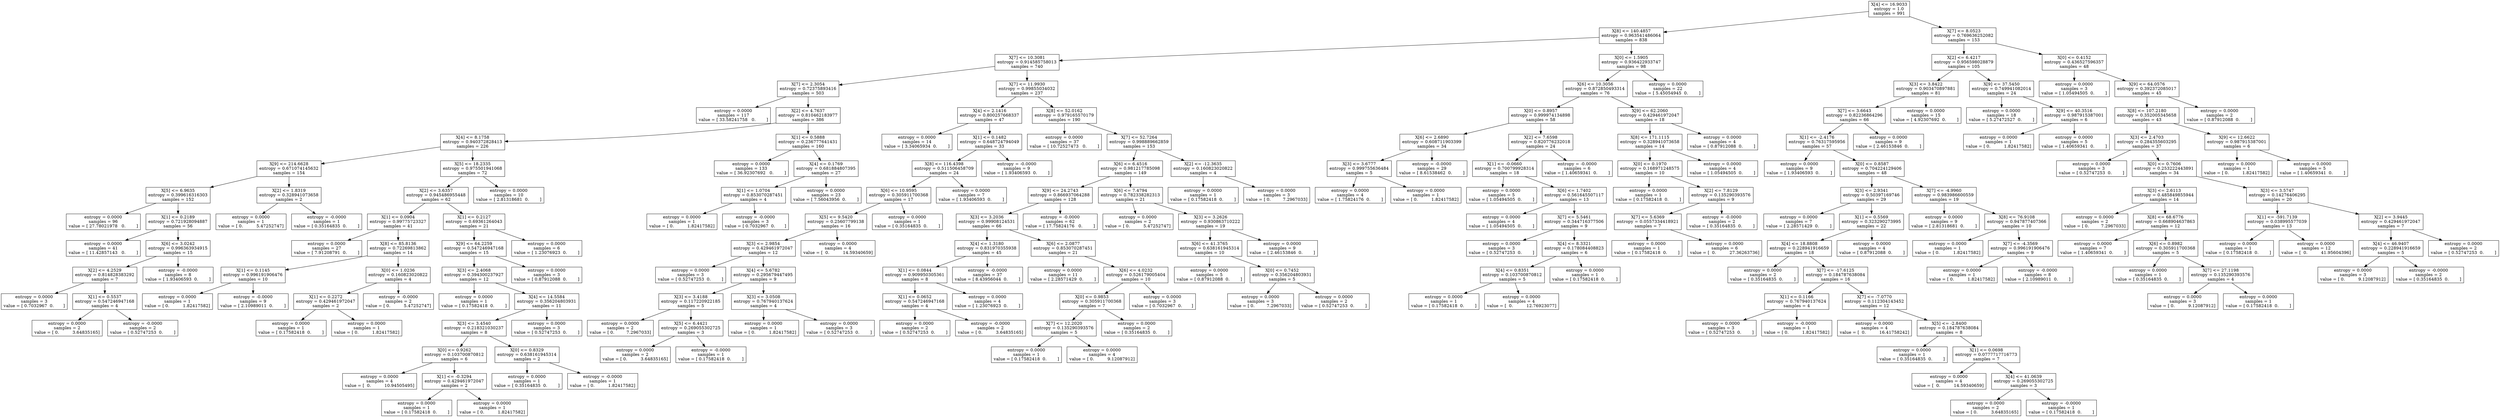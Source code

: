 digraph Tree {
0 [label="X[4] <= 16.9033\nentropy = 1.0\nsamples = 991", shape="box"] ;
1 [label="X[8] <= 140.4857\nentropy = 0.963541486064\nsamples = 838", shape="box"] ;
0 -> 1 ;
2 [label="X[7] <= 10.3081\nentropy = 0.914585758013\nsamples = 740", shape="box"] ;
1 -> 2 ;
3 [label="X[7] <= 2.3054\nentropy = 0.72375893416\nsamples = 503", shape="box"] ;
2 -> 3 ;
4 [label="entropy = 0.0000\nsamples = 117\nvalue = [ 33.58241758   0.        ]", shape="box"] ;
3 -> 4 ;
5 [label="X[2] <= 4.7637\nentropy = 0.810462183977\nsamples = 386", shape="box"] ;
3 -> 5 ;
6 [label="X[4] <= 8.1758\nentropy = 0.940372828413\nsamples = 226", shape="box"] ;
5 -> 6 ;
7 [label="X[9] <= 214.6628\nentropy = 0.671074145632\nsamples = 154", shape="box"] ;
6 -> 7 ;
8 [label="X[5] <= 6.9635\nentropy = 0.399616316303\nsamples = 152", shape="box"] ;
7 -> 8 ;
9 [label="entropy = 0.0000\nsamples = 96\nvalue = [ 27.78021978   0.        ]", shape="box"] ;
8 -> 9 ;
10 [label="X[1] <= 0.2189\nentropy = 0.721928094887\nsamples = 56", shape="box"] ;
8 -> 10 ;
11 [label="entropy = 0.0000\nsamples = 41\nvalue = [ 11.42857143   0.        ]", shape="box"] ;
10 -> 11 ;
12 [label="X[6] <= 3.0242\nentropy = 0.996363934915\nsamples = 15", shape="box"] ;
10 -> 12 ;
13 [label="X[2] <= 4.2529\nentropy = 0.814828383292\nsamples = 7", shape="box"] ;
12 -> 13 ;
14 [label="entropy = 0.0000\nsamples = 3\nvalue = [ 0.7032967  0.       ]", shape="box"] ;
13 -> 14 ;
15 [label="X[1] <= 0.5537\nentropy = 0.547246947168\nsamples = 4", shape="box"] ;
13 -> 15 ;
16 [label="entropy = 0.0000\nsamples = 2\nvalue = [ 0.          3.64835165]", shape="box"] ;
15 -> 16 ;
17 [label="entropy = -0.0000\nsamples = 2\nvalue = [ 0.52747253  0.        ]", shape="box"] ;
15 -> 17 ;
18 [label="entropy = -0.0000\nsamples = 8\nvalue = [ 1.93406593  0.        ]", shape="box"] ;
12 -> 18 ;
19 [label="X[2] <= 1.8319\nentropy = 0.328941073658\nsamples = 2", shape="box"] ;
7 -> 19 ;
20 [label="entropy = 0.0000\nsamples = 1\nvalue = [ 0.          5.47252747]", shape="box"] ;
19 -> 20 ;
21 [label="entropy = -0.0000\nsamples = 1\nvalue = [ 0.35164835  0.        ]", shape="box"] ;
19 -> 21 ;
22 [label="X[5] <= 18.2335\nentropy = 0.975501941068\nsamples = 72", shape="box"] ;
6 -> 22 ;
23 [label="X[2] <= 3.6357\nentropy = 0.945486955448\nsamples = 62", shape="box"] ;
22 -> 23 ;
24 [label="X[1] <= 0.0904\nentropy = 0.99775723327\nsamples = 41", shape="box"] ;
23 -> 24 ;
25 [label="entropy = 0.0000\nsamples = 27\nvalue = [ 7.91208791  0.        ]", shape="box"] ;
24 -> 25 ;
26 [label="X[8] <= 85.8136\nentropy = 0.72269813862\nsamples = 14", shape="box"] ;
24 -> 26 ;
27 [label="X[1] <= 0.1145\nentropy = 0.996191906476\nsamples = 10", shape="box"] ;
26 -> 27 ;
28 [label="entropy = 0.0000\nsamples = 1\nvalue = [ 0.          1.82417582]", shape="box"] ;
27 -> 28 ;
29 [label="entropy = -0.0000\nsamples = 9\nvalue = [ 2.10989011  0.        ]", shape="box"] ;
27 -> 29 ;
30 [label="X[0] <= 1.0236\nentropy = 0.160823020822\nsamples = 4", shape="box"] ;
26 -> 30 ;
31 [label="X[1] <= 0.2272\nentropy = 0.429461972047\nsamples = 2", shape="box"] ;
30 -> 31 ;
32 [label="entropy = 0.0000\nsamples = 1\nvalue = [ 0.17582418  0.        ]", shape="box"] ;
31 -> 32 ;
33 [label="entropy = 0.0000\nsamples = 1\nvalue = [ 0.          1.82417582]", shape="box"] ;
31 -> 33 ;
34 [label="entropy = -0.0000\nsamples = 2\nvalue = [ 0.          5.47252747]", shape="box"] ;
30 -> 34 ;
35 [label="X[1] <= 0.2127\nentropy = 0.69361264043\nsamples = 21", shape="box"] ;
23 -> 35 ;
36 [label="X[9] <= 64.2259\nentropy = 0.547246947168\nsamples = 15", shape="box"] ;
35 -> 36 ;
37 [label="X[3] <= 2.4068\nentropy = 0.394300237927\nsamples = 12", shape="box"] ;
36 -> 37 ;
38 [label="entropy = 0.0000\nsamples = 1\nvalue = [ 0.17582418  0.        ]", shape="box"] ;
37 -> 38 ;
39 [label="X[4] <= 14.5584\nentropy = 0.356204803931\nsamples = 11", shape="box"] ;
37 -> 39 ;
40 [label="X[3] <= 3.4540\nentropy = 0.218321030237\nsamples = 8", shape="box"] ;
39 -> 40 ;
41 [label="X[0] <= 0.9262\nentropy = 0.103700870812\nsamples = 6", shape="box"] ;
40 -> 41 ;
42 [label="entropy = 0.0000\nsamples = 4\nvalue = [  0.          10.94505495]", shape="box"] ;
41 -> 42 ;
43 [label="X[1] <= -0.3294\nentropy = 0.429461972047\nsamples = 2", shape="box"] ;
41 -> 43 ;
44 [label="entropy = 0.0000\nsamples = 1\nvalue = [ 0.17582418  0.        ]", shape="box"] ;
43 -> 44 ;
45 [label="entropy = 0.0000\nsamples = 1\nvalue = [ 0.          1.82417582]", shape="box"] ;
43 -> 45 ;
46 [label="X[0] <= 0.8329\nentropy = 0.638161945314\nsamples = 2", shape="box"] ;
40 -> 46 ;
47 [label="entropy = 0.0000\nsamples = 1\nvalue = [ 0.35164835  0.        ]", shape="box"] ;
46 -> 47 ;
48 [label="entropy = -0.0000\nsamples = 1\nvalue = [ 0.          1.82417582]", shape="box"] ;
46 -> 48 ;
49 [label="entropy = 0.0000\nsamples = 3\nvalue = [ 0.52747253  0.        ]", shape="box"] ;
39 -> 49 ;
50 [label="entropy = 0.0000\nsamples = 3\nvalue = [ 0.87912088  0.        ]", shape="box"] ;
36 -> 50 ;
51 [label="entropy = 0.0000\nsamples = 6\nvalue = [ 1.23076923  0.        ]", shape="box"] ;
35 -> 51 ;
52 [label="entropy = 0.0000\nsamples = 10\nvalue = [ 2.81318681  0.        ]", shape="box"] ;
22 -> 52 ;
53 [label="X[1] <= 0.5888\nentropy = 0.236777641431\nsamples = 160", shape="box"] ;
5 -> 53 ;
54 [label="entropy = 0.0000\nsamples = 133\nvalue = [ 36.92307692   0.        ]", shape="box"] ;
53 -> 54 ;
55 [label="X[4] <= 0.1769\nentropy = 0.681884807395\nsamples = 27", shape="box"] ;
53 -> 55 ;
56 [label="X[1] <= 1.0704\nentropy = 0.853070287451\nsamples = 4", shape="box"] ;
55 -> 56 ;
57 [label="entropy = 0.0000\nsamples = 1\nvalue = [ 0.          1.82417582]", shape="box"] ;
56 -> 57 ;
58 [label="entropy = -0.0000\nsamples = 3\nvalue = [ 0.7032967  0.       ]", shape="box"] ;
56 -> 58 ;
59 [label="entropy = 0.0000\nsamples = 23\nvalue = [ 7.56043956  0.        ]", shape="box"] ;
55 -> 59 ;
60 [label="X[7] <= 11.9930\nentropy = 0.99855034032\nsamples = 237", shape="box"] ;
2 -> 60 ;
61 [label="X[4] <= 2.1416\nentropy = 0.800257668337\nsamples = 47", shape="box"] ;
60 -> 61 ;
62 [label="entropy = 0.0000\nsamples = 14\nvalue = [ 3.34065934  0.        ]", shape="box"] ;
61 -> 62 ;
63 [label="X[1] <= 0.1482\nentropy = 0.648724794049\nsamples = 33", shape="box"] ;
61 -> 63 ;
64 [label="X[8] <= 116.4398\nentropy = 0.511506458709\nsamples = 24", shape="box"] ;
63 -> 64 ;
65 [label="X[6] <= 10.9595\nentropy = 0.305911700368\nsamples = 17", shape="box"] ;
64 -> 65 ;
66 [label="X[5] <= 9.5420\nentropy = 0.25607799138\nsamples = 16", shape="box"] ;
65 -> 66 ;
67 [label="X[3] <= 2.9854\nentropy = 0.429461972047\nsamples = 12", shape="box"] ;
66 -> 67 ;
68 [label="entropy = 0.0000\nsamples = 3\nvalue = [ 0.52747253  0.        ]", shape="box"] ;
67 -> 68 ;
69 [label="X[4] <= 5.6782\nentropy = 0.295679447495\nsamples = 9", shape="box"] ;
67 -> 69 ;
70 [label="X[3] <= 3.4188\nentropy = 0.117220922185\nsamples = 5", shape="box"] ;
69 -> 70 ;
71 [label="entropy = 0.0000\nsamples = 2\nvalue = [ 0.         7.2967033]", shape="box"] ;
70 -> 71 ;
72 [label="X[5] <= 6.4421\nentropy = 0.269055302725\nsamples = 3", shape="box"] ;
70 -> 72 ;
73 [label="entropy = 0.0000\nsamples = 2\nvalue = [ 0.          3.64835165]", shape="box"] ;
72 -> 73 ;
74 [label="entropy = -0.0000\nsamples = 1\nvalue = [ 0.17582418  0.        ]", shape="box"] ;
72 -> 74 ;
75 [label="X[3] <= 3.0508\nentropy = 0.767940137624\nsamples = 4", shape="box"] ;
69 -> 75 ;
76 [label="entropy = 0.0000\nsamples = 1\nvalue = [ 0.          1.82417582]", shape="box"] ;
75 -> 76 ;
77 [label="entropy = 0.0000\nsamples = 3\nvalue = [ 0.52747253  0.        ]", shape="box"] ;
75 -> 77 ;
78 [label="entropy = 0.0000\nsamples = 4\nvalue = [  0.          14.59340659]", shape="box"] ;
66 -> 78 ;
79 [label="entropy = 0.0000\nsamples = 1\nvalue = [ 0.35164835  0.        ]", shape="box"] ;
65 -> 79 ;
80 [label="entropy = 0.0000\nsamples = 7\nvalue = [ 1.93406593  0.        ]", shape="box"] ;
64 -> 80 ;
81 [label="entropy = -0.0000\nsamples = 9\nvalue = [ 1.93406593  0.        ]", shape="box"] ;
63 -> 81 ;
82 [label="X[8] <= 52.0162\nentropy = 0.979165570179\nsamples = 190", shape="box"] ;
60 -> 82 ;
83 [label="entropy = 0.0000\nsamples = 37\nvalue = [ 10.72527473   0.        ]", shape="box"] ;
82 -> 83 ;
84 [label="X[7] <= 52.7264\nentropy = 0.998889662859\nsamples = 153", shape="box"] ;
82 -> 84 ;
85 [label="X[6] <= 6.4516\nentropy = 0.981217785098\nsamples = 149", shape="box"] ;
84 -> 85 ;
86 [label="X[9] <= 24.2743\nentropy = 0.866937064288\nsamples = 128", shape="box"] ;
85 -> 86 ;
87 [label="X[3] <= 3.2036\nentropy = 0.99908124531\nsamples = 66", shape="box"] ;
86 -> 87 ;
88 [label="X[4] <= 1.3180\nentropy = 0.831970355938\nsamples = 45", shape="box"] ;
87 -> 88 ;
89 [label="X[1] <= 0.0844\nentropy = 0.909950305361\nsamples = 8", shape="box"] ;
88 -> 89 ;
90 [label="X[1] <= 0.0652\nentropy = 0.547246947168\nsamples = 4", shape="box"] ;
89 -> 90 ;
91 [label="entropy = 0.0000\nsamples = 2\nvalue = [ 0.52747253  0.        ]", shape="box"] ;
90 -> 91 ;
92 [label="entropy = -0.0000\nsamples = 2\nvalue = [ 0.          3.64835165]", shape="box"] ;
90 -> 92 ;
93 [label="entropy = 0.0000\nsamples = 4\nvalue = [ 1.23076923  0.        ]", shape="box"] ;
89 -> 93 ;
94 [label="entropy = -0.0000\nsamples = 37\nvalue = [ 8.43956044  0.        ]", shape="box"] ;
88 -> 94 ;
95 [label="X[6] <= 2.0877\nentropy = 0.853070287451\nsamples = 21", shape="box"] ;
87 -> 95 ;
96 [label="entropy = 0.0000\nsamples = 11\nvalue = [ 2.28571429  0.        ]", shape="box"] ;
95 -> 96 ;
97 [label="X[6] <= 4.0232\nentropy = 0.526179005404\nsamples = 10", shape="box"] ;
95 -> 97 ;
98 [label="X[0] <= 0.9853\nentropy = 0.305911700368\nsamples = 7", shape="box"] ;
97 -> 98 ;
99 [label="X[7] <= 12.2020\nentropy = 0.135290393576\nsamples = 5", shape="box"] ;
98 -> 99 ;
100 [label="entropy = 0.0000\nsamples = 1\nvalue = [ 0.17582418  0.        ]", shape="box"] ;
99 -> 100 ;
101 [label="entropy = 0.0000\nsamples = 4\nvalue = [ 0.          9.12087912]", shape="box"] ;
99 -> 101 ;
102 [label="entropy = 0.0000\nsamples = 2\nvalue = [ 0.35164835  0.        ]", shape="box"] ;
98 -> 102 ;
103 [label="entropy = 0.0000\nsamples = 3\nvalue = [ 0.7032967  0.       ]", shape="box"] ;
97 -> 103 ;
104 [label="entropy = -0.0000\nsamples = 62\nvalue = [ 17.75824176   0.        ]", shape="box"] ;
86 -> 104 ;
105 [label="X[6] <= 7.4794\nentropy = 0.782338282313\nsamples = 21", shape="box"] ;
85 -> 105 ;
106 [label="entropy = 0.0000\nsamples = 2\nvalue = [ 0.          5.47252747]", shape="box"] ;
105 -> 106 ;
107 [label="X[3] <= 3.2626\nentropy = 0.930863710222\nsamples = 19", shape="box"] ;
105 -> 107 ;
108 [label="X[6] <= 41.3765\nentropy = 0.638161945314\nsamples = 10", shape="box"] ;
107 -> 108 ;
109 [label="entropy = 0.0000\nsamples = 5\nvalue = [ 0.87912088  0.        ]", shape="box"] ;
108 -> 109 ;
110 [label="X[0] <= 0.7452\nentropy = 0.356204803931\nsamples = 5", shape="box"] ;
108 -> 110 ;
111 [label="entropy = 0.0000\nsamples = 3\nvalue = [ 0.         7.2967033]", shape="box"] ;
110 -> 111 ;
112 [label="entropy = 0.0000\nsamples = 2\nvalue = [ 0.52747253  0.        ]", shape="box"] ;
110 -> 112 ;
113 [label="entropy = 0.0000\nsamples = 9\nvalue = [ 2.46153846  0.        ]", shape="box"] ;
107 -> 113 ;
114 [label="X[2] <= -12.3635\nentropy = 0.160823020822\nsamples = 4", shape="box"] ;
84 -> 114 ;
115 [label="entropy = 0.0000\nsamples = 1\nvalue = [ 0.17582418  0.        ]", shape="box"] ;
114 -> 115 ;
116 [label="entropy = 0.0000\nsamples = 3\nvalue = [ 0.         7.2967033]", shape="box"] ;
114 -> 116 ;
117 [label="X[0] <= 1.5905\nentropy = 0.936422933747\nsamples = 98", shape="box"] ;
1 -> 117 ;
118 [label="X[6] <= 10.3056\nentropy = 0.872850493314\nsamples = 76", shape="box"] ;
117 -> 118 ;
119 [label="X[0] <= 0.8957\nentropy = 0.999974134898\nsamples = 58", shape="box"] ;
118 -> 119 ;
120 [label="X[6] <= 2.6890\nentropy = 0.608711903399\nsamples = 34", shape="box"] ;
119 -> 120 ;
121 [label="X[3] <= 3.6777\nentropy = 0.999755636484\nsamples = 5", shape="box"] ;
120 -> 121 ;
122 [label="entropy = 0.0000\nsamples = 4\nvalue = [ 1.75824176  0.        ]", shape="box"] ;
121 -> 122 ;
123 [label="entropy = 0.0000\nsamples = 1\nvalue = [ 0.          1.82417582]", shape="box"] ;
121 -> 123 ;
124 [label="entropy = -0.0000\nsamples = 29\nvalue = [ 8.61538462  0.        ]", shape="box"] ;
120 -> 124 ;
125 [label="X[2] <= 7.6598\nentropy = 0.820776232018\nsamples = 24", shape="box"] ;
119 -> 125 ;
126 [label="X[1] <= -0.0660\nentropy = 0.700799928314\nsamples = 18", shape="box"] ;
125 -> 126 ;
127 [label="entropy = 0.0000\nsamples = 5\nvalue = [ 1.05494505  0.        ]", shape="box"] ;
126 -> 127 ;
128 [label="X[6] <= 1.7402\nentropy = 0.561645507117\nsamples = 13", shape="box"] ;
126 -> 128 ;
129 [label="entropy = 0.0000\nsamples = 4\nvalue = [ 1.05494505  0.        ]", shape="box"] ;
128 -> 129 ;
130 [label="X[7] <= 5.5461\nentropy = 0.344716377506\nsamples = 9", shape="box"] ;
128 -> 130 ;
131 [label="entropy = 0.0000\nsamples = 3\nvalue = [ 0.52747253  0.        ]", shape="box"] ;
130 -> 131 ;
132 [label="X[4] <= 8.3321\nentropy = 0.178084408823\nsamples = 6", shape="box"] ;
130 -> 132 ;
133 [label="X[4] <= 0.8351\nentropy = 0.103700870812\nsamples = 5", shape="box"] ;
132 -> 133 ;
134 [label="entropy = 0.0000\nsamples = 1\nvalue = [ 0.17582418  0.        ]", shape="box"] ;
133 -> 134 ;
135 [label="entropy = 0.0000\nsamples = 4\nvalue = [  0.          12.76923077]", shape="box"] ;
133 -> 135 ;
136 [label="entropy = 0.0000\nsamples = 1\nvalue = [ 0.17582418  0.        ]", shape="box"] ;
132 -> 136 ;
137 [label="entropy = -0.0000\nsamples = 6\nvalue = [ 1.40659341  0.        ]", shape="box"] ;
125 -> 137 ;
138 [label="X[9] <= 62.2060\nentropy = 0.429461972047\nsamples = 18", shape="box"] ;
118 -> 138 ;
139 [label="X[8] <= 171.1115\nentropy = 0.328941073658\nsamples = 14", shape="box"] ;
138 -> 139 ;
140 [label="X[0] <= 0.1970\nentropy = 0.168971248575\nsamples = 10", shape="box"] ;
139 -> 140 ;
141 [label="entropy = 0.0000\nsamples = 1\nvalue = [ 0.17582418  0.        ]", shape="box"] ;
140 -> 141 ;
142 [label="X[2] <= 7.8129\nentropy = 0.135290393576\nsamples = 9", shape="box"] ;
140 -> 142 ;
143 [label="X[7] <= 5.6369\nentropy = 0.0557334418921\nsamples = 7", shape="box"] ;
142 -> 143 ;
144 [label="entropy = 0.0000\nsamples = 1\nvalue = [ 0.17582418  0.        ]", shape="box"] ;
143 -> 144 ;
145 [label="entropy = 0.0000\nsamples = 6\nvalue = [  0.          27.36263736]", shape="box"] ;
143 -> 145 ;
146 [label="entropy = -0.0000\nsamples = 2\nvalue = [ 0.35164835  0.        ]", shape="box"] ;
142 -> 146 ;
147 [label="entropy = 0.0000\nsamples = 4\nvalue = [ 1.05494505  0.        ]", shape="box"] ;
139 -> 147 ;
148 [label="entropy = 0.0000\nsamples = 4\nvalue = [ 0.87912088  0.        ]", shape="box"] ;
138 -> 148 ;
149 [label="entropy = 0.0000\nsamples = 22\nvalue = [ 5.45054945  0.        ]", shape="box"] ;
117 -> 149 ;
150 [label="X[7] <= 8.0523\nentropy = 0.769636252082\nsamples = 153", shape="box"] ;
0 -> 150 ;
151 [label="X[2] <= 6.4217\nentropy = 0.956598028879\nsamples = 105", shape="box"] ;
150 -> 151 ;
152 [label="X[3] <= 3.8422\nentropy = 0.903470897881\nsamples = 81", shape="box"] ;
151 -> 152 ;
153 [label="X[7] <= 3.6643\nentropy = 0.82236864296\nsamples = 66", shape="box"] ;
152 -> 153 ;
154 [label="X[1] <= -2.4176\nentropy = 0.76317595956\nsamples = 57", shape="box"] ;
153 -> 154 ;
155 [label="entropy = 0.0000\nsamples = 9\nvalue = [ 1.93406593  0.        ]", shape="box"] ;
154 -> 155 ;
156 [label="X[0] <= 0.8587\nentropy = 0.704224129406\nsamples = 48", shape="box"] ;
154 -> 156 ;
157 [label="X[3] <= 2.9341\nentropy = 0.50397169746\nsamples = 29", shape="box"] ;
156 -> 157 ;
158 [label="entropy = 0.0000\nsamples = 7\nvalue = [ 2.28571429  0.        ]", shape="box"] ;
157 -> 158 ;
159 [label="X[1] <= 0.5569\nentropy = 0.323290273995\nsamples = 22", shape="box"] ;
157 -> 159 ;
160 [label="X[4] <= 18.8808\nentropy = 0.228941916659\nsamples = 18", shape="box"] ;
159 -> 160 ;
161 [label="entropy = 0.0000\nsamples = 2\nvalue = [ 0.35164835  0.        ]", shape="box"] ;
160 -> 161 ;
162 [label="X[7] <= -17.6125\nentropy = 0.184787638084\nsamples = 16", shape="box"] ;
160 -> 162 ;
163 [label="X[1] <= 0.1166\nentropy = 0.767940137624\nsamples = 4", shape="box"] ;
162 -> 163 ;
164 [label="entropy = 0.0000\nsamples = 3\nvalue = [ 0.52747253  0.        ]", shape="box"] ;
163 -> 164 ;
165 [label="entropy = -0.0000\nsamples = 1\nvalue = [ 0.          1.82417582]", shape="box"] ;
163 -> 165 ;
166 [label="X[7] <= -7.0770\nentropy = 0.112304143452\nsamples = 12", shape="box"] ;
162 -> 166 ;
167 [label="entropy = 0.0000\nsamples = 4\nvalue = [  0.          16.41758242]", shape="box"] ;
166 -> 167 ;
168 [label="X[5] <= -2.8400\nentropy = 0.184787638084\nsamples = 8", shape="box"] ;
166 -> 168 ;
169 [label="entropy = 0.0000\nsamples = 1\nvalue = [ 0.35164835  0.        ]", shape="box"] ;
168 -> 169 ;
170 [label="X[1] <= 0.0698\nentropy = 0.0777717716773\nsamples = 7", shape="box"] ;
168 -> 170 ;
171 [label="entropy = 0.0000\nsamples = 4\nvalue = [  0.          14.59340659]", shape="box"] ;
170 -> 171 ;
172 [label="X[4] <= 41.0639\nentropy = 0.269055302725\nsamples = 3", shape="box"] ;
170 -> 172 ;
173 [label="entropy = 0.0000\nsamples = 2\nvalue = [ 0.          3.64835165]", shape="box"] ;
172 -> 173 ;
174 [label="entropy = -0.0000\nsamples = 1\nvalue = [ 0.17582418  0.        ]", shape="box"] ;
172 -> 174 ;
175 [label="entropy = 0.0000\nsamples = 4\nvalue = [ 0.87912088  0.        ]", shape="box"] ;
159 -> 175 ;
176 [label="X[7] <= -4.9960\nentropy = 0.983986600559\nsamples = 19", shape="box"] ;
156 -> 176 ;
177 [label="entropy = 0.0000\nsamples = 9\nvalue = [ 2.81318681  0.        ]", shape="box"] ;
176 -> 177 ;
178 [label="X[8] <= 76.9108\nentropy = 0.947877407366\nsamples = 10", shape="box"] ;
176 -> 178 ;
179 [label="entropy = 0.0000\nsamples = 1\nvalue = [ 0.          1.82417582]", shape="box"] ;
178 -> 179 ;
180 [label="X[7] <= -4.3569\nentropy = 0.996191906476\nsamples = 9", shape="box"] ;
178 -> 180 ;
181 [label="entropy = 0.0000\nsamples = 1\nvalue = [ 0.          1.82417582]", shape="box"] ;
180 -> 181 ;
182 [label="entropy = -0.0000\nsamples = 8\nvalue = [ 2.10989011  0.        ]", shape="box"] ;
180 -> 182 ;
183 [label="entropy = 0.0000\nsamples = 9\nvalue = [ 2.46153846  0.        ]", shape="box"] ;
153 -> 183 ;
184 [label="entropy = 0.0000\nsamples = 15\nvalue = [ 4.92307692  0.        ]", shape="box"] ;
152 -> 184 ;
185 [label="X[9] <= 37.5450\nentropy = 0.749941082014\nsamples = 24", shape="box"] ;
151 -> 185 ;
186 [label="entropy = 0.0000\nsamples = 18\nvalue = [ 5.27472527  0.        ]", shape="box"] ;
185 -> 186 ;
187 [label="X[9] <= 40.3516\nentropy = 0.987915387001\nsamples = 6", shape="box"] ;
185 -> 187 ;
188 [label="entropy = 0.0000\nsamples = 1\nvalue = [ 0.          1.82417582]", shape="box"] ;
187 -> 188 ;
189 [label="entropy = 0.0000\nsamples = 5\nvalue = [ 1.40659341  0.        ]", shape="box"] ;
187 -> 189 ;
190 [label="X[0] <= 0.4152\nentropy = 0.436527596357\nsamples = 48", shape="box"] ;
150 -> 190 ;
191 [label="entropy = 0.0000\nsamples = 3\nvalue = [ 1.05494505  0.        ]", shape="box"] ;
190 -> 191 ;
192 [label="X[9] <= 64.0576\nentropy = 0.392372085017\nsamples = 45", shape="box"] ;
190 -> 192 ;
193 [label="X[8] <= 107.2180\nentropy = 0.352005345658\nsamples = 43", shape="box"] ;
192 -> 193 ;
194 [label="X[3] <= 2.4703\nentropy = 0.284355603295\nsamples = 37", shape="box"] ;
193 -> 194 ;
195 [label="entropy = 0.0000\nsamples = 3\nvalue = [ 0.52747253  0.        ]", shape="box"] ;
194 -> 195 ;
196 [label="X[0] <= 0.7606\nentropy = 0.253222443891\nsamples = 34", shape="box"] ;
194 -> 196 ;
197 [label="X[3] <= 2.6113\nentropy = 0.485849855944\nsamples = 14", shape="box"] ;
196 -> 197 ;
198 [label="entropy = 0.0000\nsamples = 2\nvalue = [ 0.         7.2967033]", shape="box"] ;
197 -> 198 ;
199 [label="X[8] <= 68.6776\nentropy = 0.668904637863\nsamples = 12", shape="box"] ;
197 -> 199 ;
200 [label="entropy = 0.0000\nsamples = 7\nvalue = [ 1.40659341  0.        ]", shape="box"] ;
199 -> 200 ;
201 [label="X[6] <= 0.8982\nentropy = 0.305911700368\nsamples = 5", shape="box"] ;
199 -> 201 ;
202 [label="entropy = 0.0000\nsamples = 1\nvalue = [ 0.35164835  0.        ]", shape="box"] ;
201 -> 202 ;
203 [label="X[7] <= 27.1198\nentropy = 0.135290393576\nsamples = 4", shape="box"] ;
201 -> 203 ;
204 [label="entropy = 0.0000\nsamples = 3\nvalue = [ 0.          9.12087912]", shape="box"] ;
203 -> 204 ;
205 [label="entropy = 0.0000\nsamples = 1\nvalue = [ 0.17582418  0.        ]", shape="box"] ;
203 -> 205 ;
206 [label="X[3] <= 3.5747\nentropy = 0.14276406295\nsamples = 20", shape="box"] ;
196 -> 206 ;
207 [label="X[1] <= -591.7139\nentropy = 0.038995577039\nsamples = 13", shape="box"] ;
206 -> 207 ;
208 [label="entropy = 0.0000\nsamples = 1\nvalue = [ 0.17582418  0.        ]", shape="box"] ;
207 -> 208 ;
209 [label="entropy = 0.0000\nsamples = 12\nvalue = [  0.          41.95604396]", shape="box"] ;
207 -> 209 ;
210 [label="X[2] <= 3.9445\nentropy = 0.429461972047\nsamples = 7", shape="box"] ;
206 -> 210 ;
211 [label="X[4] <= 46.9407\nentropy = 0.228941916659\nsamples = 5", shape="box"] ;
210 -> 211 ;
212 [label="entropy = 0.0000\nsamples = 3\nvalue = [ 0.          9.12087912]", shape="box"] ;
211 -> 212 ;
213 [label="entropy = -0.0000\nsamples = 2\nvalue = [ 0.35164835  0.        ]", shape="box"] ;
211 -> 213 ;
214 [label="entropy = 0.0000\nsamples = 2\nvalue = [ 0.52747253  0.        ]", shape="box"] ;
210 -> 214 ;
215 [label="X[9] <= 12.6622\nentropy = 0.987915387001\nsamples = 6", shape="box"] ;
193 -> 215 ;
216 [label="entropy = 0.0000\nsamples = 1\nvalue = [ 0.          1.82417582]", shape="box"] ;
215 -> 216 ;
217 [label="entropy = 0.0000\nsamples = 5\nvalue = [ 1.40659341  0.        ]", shape="box"] ;
215 -> 217 ;
218 [label="entropy = 0.0000\nsamples = 2\nvalue = [ 0.87912088  0.        ]", shape="box"] ;
192 -> 218 ;
}